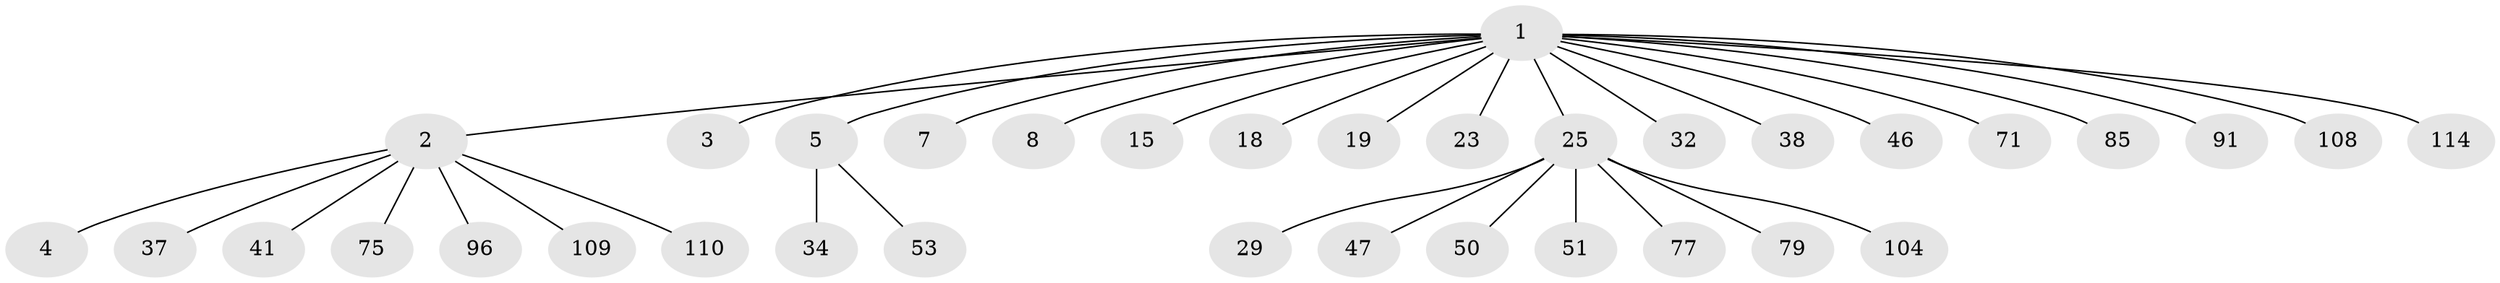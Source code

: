 // original degree distribution, {20: 0.008547008547008548, 9: 0.017094017094017096, 2: 0.1452991452991453, 7: 0.02564102564102564, 1: 0.6837606837606838, 3: 0.03418803418803419, 4: 0.042735042735042736, 5: 0.02564102564102564, 6: 0.008547008547008548, 8: 0.008547008547008548}
// Generated by graph-tools (version 1.1) at 2025/18/03/04/25 18:18:09]
// undirected, 35 vertices, 34 edges
graph export_dot {
graph [start="1"]
  node [color=gray90,style=filled];
  1 [super="+11+6+55+65+70"];
  2 [super="+10"];
  3 [super="+16"];
  4 [super="+13+21+40+59+64+97+106+12"];
  5 [super="+30+45+88+22+24+20"];
  7;
  8;
  15;
  18 [super="+73+42"];
  19 [super="+66"];
  23;
  25 [super="+61+117+26+43+35"];
  29;
  32 [super="+63+89+39"];
  34;
  37;
  38;
  41;
  46 [super="+56"];
  47 [super="+48"];
  50 [super="+83"];
  51;
  53 [super="+113"];
  71 [super="+112"];
  75;
  77 [super="+100"];
  79;
  85;
  91;
  96;
  104;
  108;
  109;
  110;
  114;
  1 -- 2;
  1 -- 3;
  1 -- 5;
  1 -- 7;
  1 -- 8;
  1 -- 15;
  1 -- 18;
  1 -- 19;
  1 -- 23;
  1 -- 38;
  1 -- 71;
  1 -- 85;
  1 -- 91;
  1 -- 108;
  1 -- 114;
  1 -- 32;
  1 -- 25;
  1 -- 46;
  2 -- 4;
  2 -- 37;
  2 -- 41;
  2 -- 75;
  2 -- 96;
  2 -- 109;
  2 -- 110;
  5 -- 34;
  5 -- 53;
  25 -- 104;
  25 -- 77;
  25 -- 47;
  25 -- 79;
  25 -- 50;
  25 -- 51;
  25 -- 29;
}
